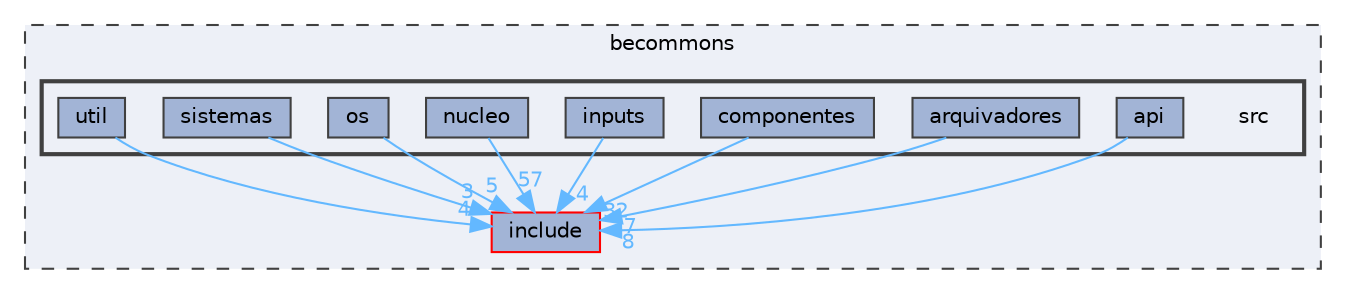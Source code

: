 digraph "becommons/src"
{
 // LATEX_PDF_SIZE
  bgcolor="transparent";
  edge [fontname=Helvetica,fontsize=10,labelfontname=Helvetica,labelfontsize=10];
  node [fontname=Helvetica,fontsize=10,shape=box,height=0.2,width=0.4];
  compound=true
  subgraph clusterdir_0394786a11e0dfde3dca27fdccf84bfd {
    graph [ bgcolor="#edf0f7", pencolor="grey25", label="becommons", fontname=Helvetica,fontsize=10 style="filled,dashed", URL="dir_0394786a11e0dfde3dca27fdccf84bfd.html",tooltip=""]
  dir_9a744b5567c265deacf566b467d8af59 [label="include", fillcolor="#a2b4d6", color="red", style="filled", URL="dir_9a744b5567c265deacf566b467d8af59.html",tooltip=""];
  subgraph clusterdir_c4122870b4eb0ef02862e41dabd11367 {
    graph [ bgcolor="#edf0f7", pencolor="grey25", label="", fontname=Helvetica,fontsize=10 style="filled,bold", URL="dir_c4122870b4eb0ef02862e41dabd11367.html",tooltip=""]
    dir_c4122870b4eb0ef02862e41dabd11367 [shape=plaintext, label="src"];
  dir_1ca6362e2195f9481ffaf5cf52890df5 [label="api", fillcolor="#a2b4d6", color="grey25", style="filled", URL="dir_1ca6362e2195f9481ffaf5cf52890df5.html",tooltip=""];
  dir_ac92d1c51ac5573cf62f382eac9f3d34 [label="arquivadores", fillcolor="#a2b4d6", color="grey25", style="filled", URL="dir_ac92d1c51ac5573cf62f382eac9f3d34.html",tooltip=""];
  dir_8ec866bb956e524c374443dbfe033dff [label="componentes", fillcolor="#a2b4d6", color="grey25", style="filled", URL="dir_8ec866bb956e524c374443dbfe033dff.html",tooltip=""];
  dir_c954b0b38da157d2b1def604b4625cf0 [label="inputs", fillcolor="#a2b4d6", color="grey25", style="filled", URL="dir_c954b0b38da157d2b1def604b4625cf0.html",tooltip=""];
  dir_631cf8c1bfbf866bd459e4efbb1d87d5 [label="nucleo", fillcolor="#a2b4d6", color="grey25", style="filled", URL="dir_631cf8c1bfbf866bd459e4efbb1d87d5.html",tooltip=""];
  dir_c7d53071d3c2667fe9477d23d0940d08 [label="os", fillcolor="#a2b4d6", color="grey25", style="filled", URL="dir_c7d53071d3c2667fe9477d23d0940d08.html",tooltip=""];
  dir_63588a57c7745ee97b53552bbcc1d1fd [label="sistemas", fillcolor="#a2b4d6", color="grey25", style="filled", URL="dir_63588a57c7745ee97b53552bbcc1d1fd.html",tooltip=""];
  dir_6af0bd49f59f8f835a80fb3f160625bc [label="util", fillcolor="#a2b4d6", color="grey25", style="filled", URL="dir_6af0bd49f59f8f835a80fb3f160625bc.html",tooltip=""];
  }
  }
  dir_1ca6362e2195f9481ffaf5cf52890df5->dir_9a744b5567c265deacf566b467d8af59 [headlabel="8", labeldistance=1.5 headhref="dir_000001_000011.html" href="dir_000001_000011.html" color="steelblue1" fontcolor="steelblue1"];
  dir_ac92d1c51ac5573cf62f382eac9f3d34->dir_9a744b5567c265deacf566b467d8af59 [headlabel="7", labeldistance=1.5 headhref="dir_000003_000011.html" href="dir_000003_000011.html" color="steelblue1" fontcolor="steelblue1"];
  dir_8ec866bb956e524c374443dbfe033dff->dir_9a744b5567c265deacf566b467d8af59 [headlabel="32", labeldistance=1.5 headhref="dir_000006_000011.html" href="dir_000006_000011.html" color="steelblue1" fontcolor="steelblue1"];
  dir_c954b0b38da157d2b1def604b4625cf0->dir_9a744b5567c265deacf566b467d8af59 [headlabel="4", labeldistance=1.5 headhref="dir_000014_000011.html" href="dir_000014_000011.html" color="steelblue1" fontcolor="steelblue1"];
  dir_631cf8c1bfbf866bd459e4efbb1d87d5->dir_9a744b5567c265deacf566b467d8af59 [headlabel="57", labeldistance=1.5 headhref="dir_000016_000011.html" href="dir_000016_000011.html" color="steelblue1" fontcolor="steelblue1"];
  dir_c7d53071d3c2667fe9477d23d0940d08->dir_9a744b5567c265deacf566b467d8af59 [headlabel="5", labeldistance=1.5 headhref="dir_000018_000011.html" href="dir_000018_000011.html" color="steelblue1" fontcolor="steelblue1"];
  dir_63588a57c7745ee97b53552bbcc1d1fd->dir_9a744b5567c265deacf566b467d8af59 [headlabel="3", labeldistance=1.5 headhref="dir_000021_000011.html" href="dir_000021_000011.html" color="steelblue1" fontcolor="steelblue1"];
  dir_6af0bd49f59f8f835a80fb3f160625bc->dir_9a744b5567c265deacf566b467d8af59 [headlabel="4", labeldistance=1.5 headhref="dir_000028_000011.html" href="dir_000028_000011.html" color="steelblue1" fontcolor="steelblue1"];
}
